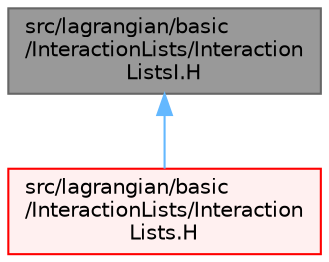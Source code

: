 digraph "src/lagrangian/basic/InteractionLists/InteractionListsI.H"
{
 // LATEX_PDF_SIZE
  bgcolor="transparent";
  edge [fontname=Helvetica,fontsize=10,labelfontname=Helvetica,labelfontsize=10];
  node [fontname=Helvetica,fontsize=10,shape=box,height=0.2,width=0.4];
  Node1 [id="Node000001",label="src/lagrangian/basic\l/InteractionLists/Interaction\lListsI.H",height=0.2,width=0.4,color="gray40", fillcolor="grey60", style="filled", fontcolor="black",tooltip=" "];
  Node1 -> Node2 [id="edge1_Node000001_Node000002",dir="back",color="steelblue1",style="solid",tooltip=" "];
  Node2 [id="Node000002",label="src/lagrangian/basic\l/InteractionLists/Interaction\lLists.H",height=0.2,width=0.4,color="red", fillcolor="#FFF0F0", style="filled",URL="$InteractionLists_8H.html",tooltip=" "];
}
